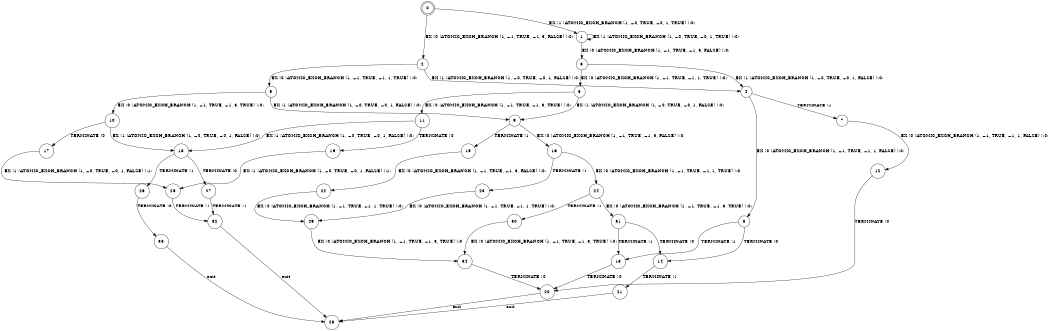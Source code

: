 digraph BCG {
size = "7, 10.5";
center = TRUE;
node [shape = circle];
0 [peripheries = 2];
0 -> 1 [label = "EX !1 !ATOMIC_EXCH_BRANCH (1, +0, TRUE, +0, 1, TRUE) !:0:"];
0 -> 2 [label = "EX !0 !ATOMIC_EXCH_BRANCH (1, +1, TRUE, +1, 3, FALSE) !:0:"];
1 -> 3 [label = "EX !0 !ATOMIC_EXCH_BRANCH (1, +1, TRUE, +1, 3, FALSE) !:0:"];
1 -> 1 [label = "EX !1 !ATOMIC_EXCH_BRANCH (1, +0, TRUE, +0, 1, TRUE) !:0:"];
2 -> 4 [label = "EX !1 !ATOMIC_EXCH_BRANCH (1, +0, TRUE, +0, 1, FALSE) !:0:"];
2 -> 5 [label = "EX !0 !ATOMIC_EXCH_BRANCH (1, +1, TRUE, +1, 1, TRUE) !:0:"];
3 -> 4 [label = "EX !1 !ATOMIC_EXCH_BRANCH (1, +0, TRUE, +0, 1, FALSE) !:0:"];
3 -> 6 [label = "EX !0 !ATOMIC_EXCH_BRANCH (1, +1, TRUE, +1, 1, TRUE) !:0:"];
4 -> 7 [label = "TERMINATE !1"];
4 -> 8 [label = "EX !0 !ATOMIC_EXCH_BRANCH (1, +1, TRUE, +1, 1, FALSE) !:0:"];
5 -> 9 [label = "EX !1 !ATOMIC_EXCH_BRANCH (1, +0, TRUE, +0, 1, FALSE) !:0:"];
5 -> 10 [label = "EX !0 !ATOMIC_EXCH_BRANCH (1, +1, TRUE, +1, 3, TRUE) !:0:"];
6 -> 9 [label = "EX !1 !ATOMIC_EXCH_BRANCH (1, +0, TRUE, +0, 1, FALSE) !:0:"];
6 -> 11 [label = "EX !0 !ATOMIC_EXCH_BRANCH (1, +1, TRUE, +1, 3, TRUE) !:0:"];
7 -> 12 [label = "EX !0 !ATOMIC_EXCH_BRANCH (1, +1, TRUE, +1, 1, FALSE) !:0:"];
8 -> 13 [label = "TERMINATE !1"];
8 -> 14 [label = "TERMINATE !0"];
9 -> 15 [label = "TERMINATE !1"];
9 -> 16 [label = "EX !0 !ATOMIC_EXCH_BRANCH (1, +1, TRUE, +1, 3, FALSE) !:0:"];
10 -> 17 [label = "TERMINATE !0"];
10 -> 18 [label = "EX !1 !ATOMIC_EXCH_BRANCH (1, +0, TRUE, +0, 1, FALSE) !:0:"];
11 -> 19 [label = "TERMINATE !0"];
11 -> 18 [label = "EX !1 !ATOMIC_EXCH_BRANCH (1, +0, TRUE, +0, 1, FALSE) !:0:"];
12 -> 20 [label = "TERMINATE !0"];
13 -> 20 [label = "TERMINATE !0"];
14 -> 21 [label = "TERMINATE !1"];
15 -> 22 [label = "EX !0 !ATOMIC_EXCH_BRANCH (1, +1, TRUE, +1, 3, FALSE) !:0:"];
16 -> 23 [label = "TERMINATE !1"];
16 -> 24 [label = "EX !0 !ATOMIC_EXCH_BRANCH (1, +1, TRUE, +1, 1, TRUE) !:0:"];
17 -> 25 [label = "EX !1 !ATOMIC_EXCH_BRANCH (1, +0, TRUE, +0, 1, FALSE) !:1:"];
18 -> 26 [label = "TERMINATE !1"];
18 -> 27 [label = "TERMINATE !0"];
19 -> 25 [label = "EX !1 !ATOMIC_EXCH_BRANCH (1, +0, TRUE, +0, 1, FALSE) !:1:"];
20 -> 28 [label = "exit"];
21 -> 28 [label = "exit"];
22 -> 29 [label = "EX !0 !ATOMIC_EXCH_BRANCH (1, +1, TRUE, +1, 1, TRUE) !:0:"];
23 -> 29 [label = "EX !0 !ATOMIC_EXCH_BRANCH (1, +1, TRUE, +1, 1, TRUE) !:0:"];
24 -> 30 [label = "TERMINATE !1"];
24 -> 31 [label = "EX !0 !ATOMIC_EXCH_BRANCH (1, +1, TRUE, +1, 3, TRUE) !:0:"];
25 -> 32 [label = "TERMINATE !1"];
26 -> 33 [label = "TERMINATE !0"];
27 -> 32 [label = "TERMINATE !1"];
29 -> 34 [label = "EX !0 !ATOMIC_EXCH_BRANCH (1, +1, TRUE, +1, 3, TRUE) !:0:"];
30 -> 34 [label = "EX !0 !ATOMIC_EXCH_BRANCH (1, +1, TRUE, +1, 3, TRUE) !:0:"];
31 -> 13 [label = "TERMINATE !1"];
31 -> 14 [label = "TERMINATE !0"];
32 -> 28 [label = "exit"];
33 -> 28 [label = "exit"];
34 -> 20 [label = "TERMINATE !0"];
}
